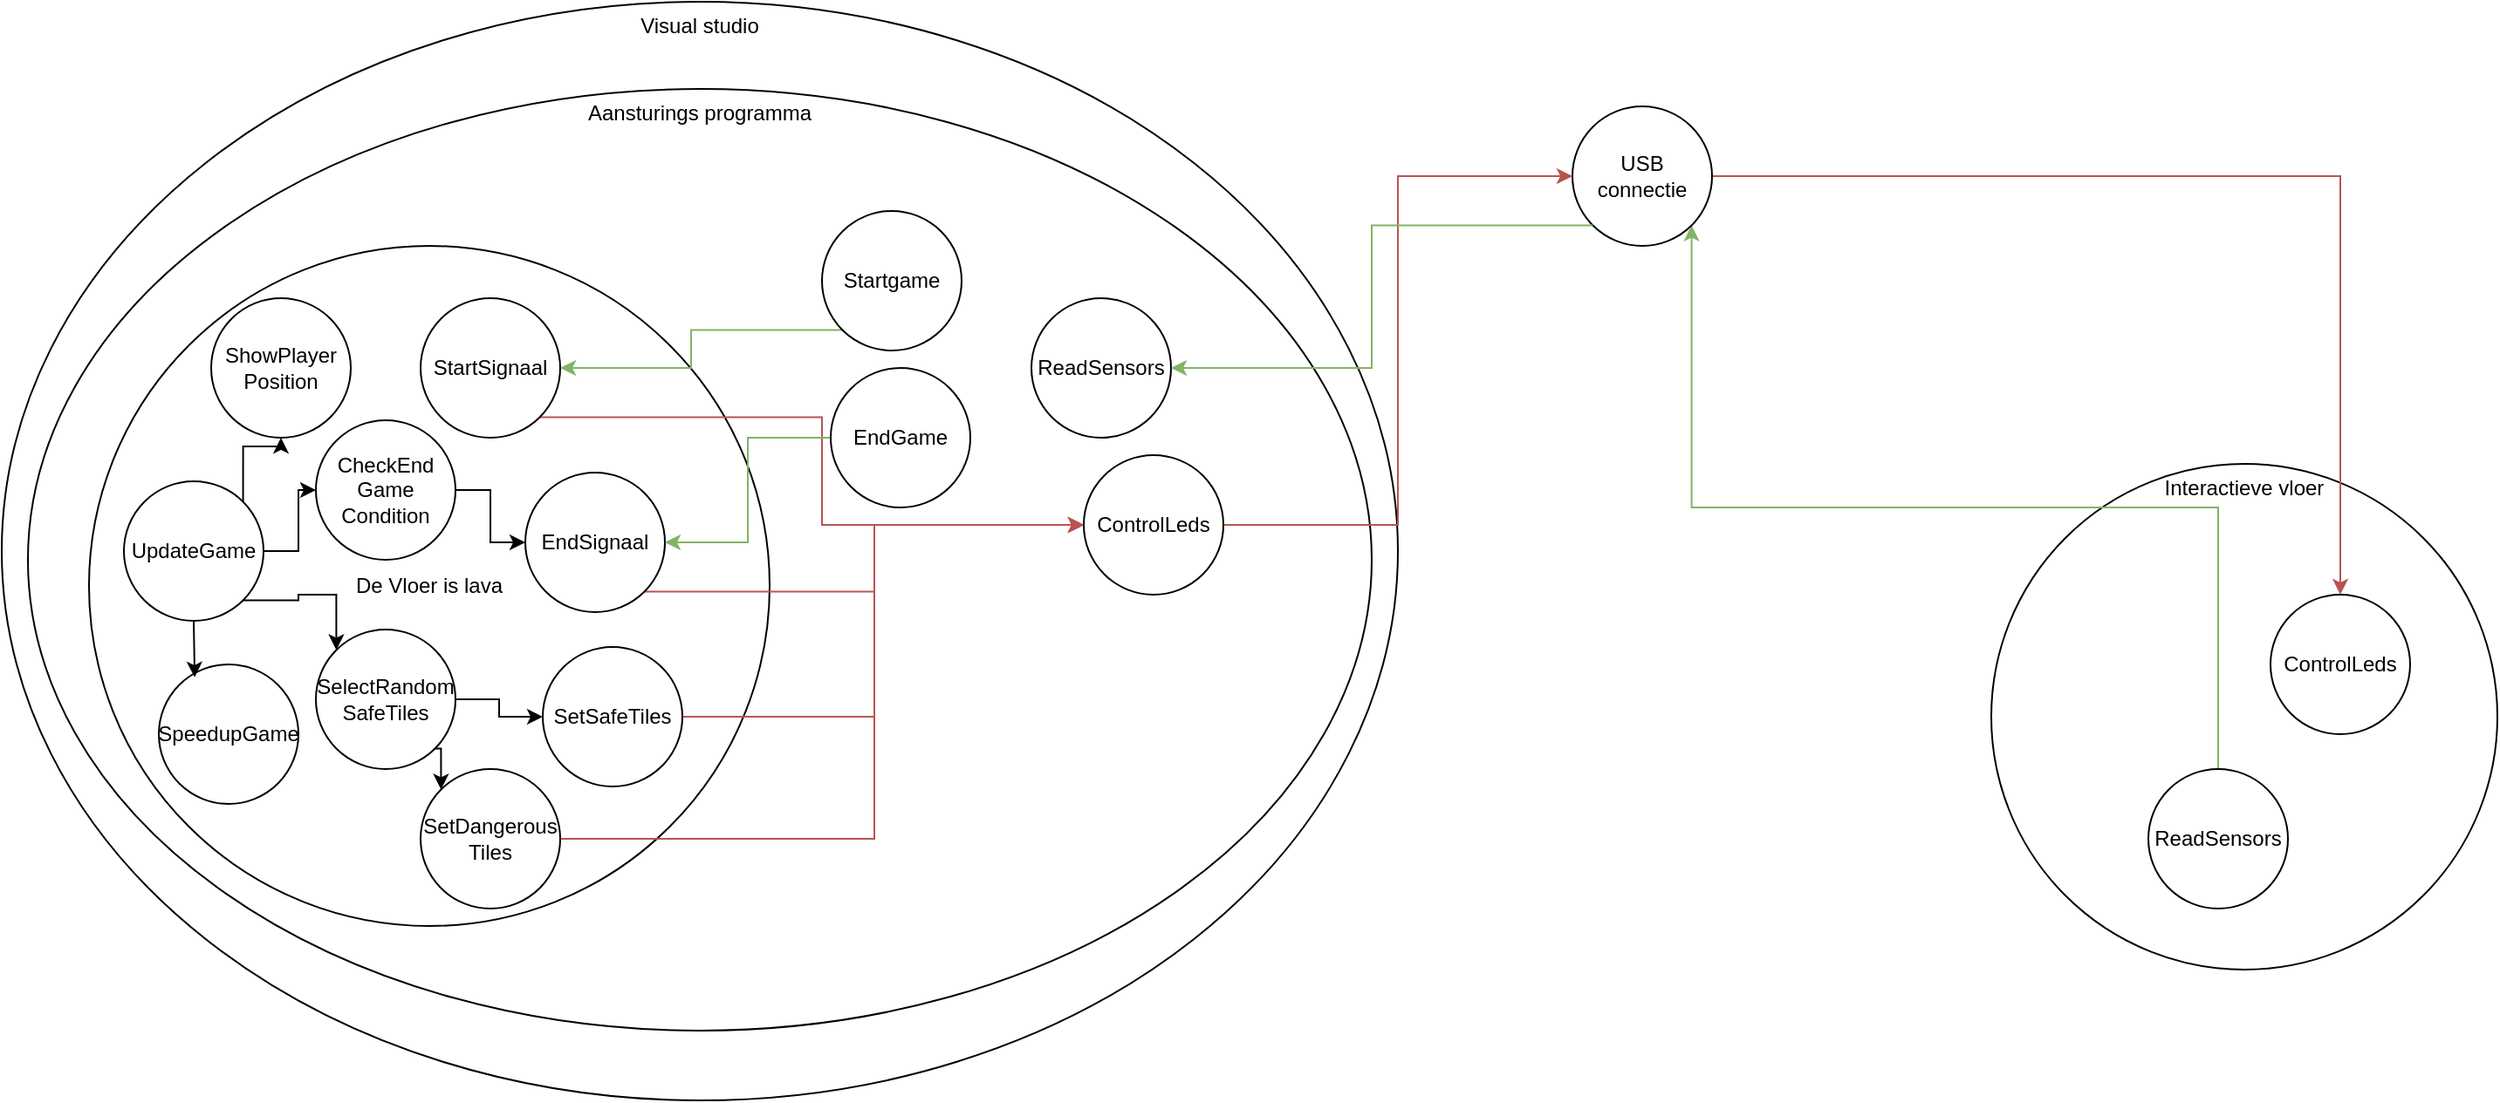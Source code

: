 <mxfile version="13.0.1" type="device"><diagram id="KnV2lReswIPfDs_gb7Ux" name="Page-1"><mxGraphModel dx="2523" dy="839" grid="1" gridSize="10" guides="1" tooltips="1" connect="1" arrows="1" fold="1" page="1" pageScale="1" pageWidth="850" pageHeight="1100" math="0" shadow="0"><root><mxCell id="0"/><mxCell id="1" parent="0"/><mxCell id="3kt1WEmitfQ2fx1wcErO-4" value="Interactieve vloer" style="ellipse;whiteSpace=wrap;html=1;aspect=fixed;verticalAlign=top;" vertex="1" parent="1"><mxGeometry x="1050" y="475" width="290" height="290" as="geometry"/></mxCell><mxCell id="3kt1WEmitfQ2fx1wcErO-5" value="ControlLeds" style="ellipse;whiteSpace=wrap;html=1;aspect=fixed;" vertex="1" parent="1"><mxGeometry x="1210" y="550" width="80" height="80" as="geometry"/></mxCell><mxCell id="3kt1WEmitfQ2fx1wcErO-29" style="edgeStyle=orthogonalEdgeStyle;rounded=0;orthogonalLoop=1;jettySize=auto;html=1;exitX=0.5;exitY=0;exitDx=0;exitDy=0;entryX=1;entryY=1;entryDx=0;entryDy=0;fillColor=#d5e8d4;strokeColor=#82b366;" edge="1" parent="1" source="3kt1WEmitfQ2fx1wcErO-6" target="3kt1WEmitfQ2fx1wcErO-7"><mxGeometry relative="1" as="geometry"/></mxCell><mxCell id="3kt1WEmitfQ2fx1wcErO-6" value="ReadSensors" style="ellipse;whiteSpace=wrap;html=1;aspect=fixed;" vertex="1" parent="1"><mxGeometry x="1140" y="650" width="80" height="80" as="geometry"/></mxCell><mxCell id="3kt1WEmitfQ2fx1wcErO-28" style="edgeStyle=orthogonalEdgeStyle;rounded=0;orthogonalLoop=1;jettySize=auto;html=1;exitX=1;exitY=0.5;exitDx=0;exitDy=0;entryX=0.5;entryY=0;entryDx=0;entryDy=0;fillColor=#f8cecc;strokeColor=#b85450;" edge="1" parent="1" source="3kt1WEmitfQ2fx1wcErO-7" target="3kt1WEmitfQ2fx1wcErO-5"><mxGeometry relative="1" as="geometry"/></mxCell><mxCell id="3kt1WEmitfQ2fx1wcErO-7" value="USB connectie" style="ellipse;whiteSpace=wrap;html=1;aspect=fixed;" vertex="1" parent="1"><mxGeometry x="810" y="270" width="80" height="80" as="geometry"/></mxCell><mxCell id="3kt1WEmitfQ2fx1wcErO-8" value="Visual studio" style="ellipse;whiteSpace=wrap;html=1;align=center;verticalAlign=top;" vertex="1" parent="1"><mxGeometry x="-90" y="210" width="800" height="630" as="geometry"/></mxCell><mxCell id="3kt1WEmitfQ2fx1wcErO-9" value="Aansturings programma" style="ellipse;whiteSpace=wrap;html=1;align=center;verticalAlign=top;" vertex="1" parent="1"><mxGeometry x="-75" y="260" width="770" height="540" as="geometry"/></mxCell><mxCell id="3kt1WEmitfQ2fx1wcErO-3" value="De Vloer is lava" style="ellipse;whiteSpace=wrap;html=1;aspect=fixed;verticalAlign=middle;" vertex="1" parent="1"><mxGeometry x="-40" y="350" width="390" height="390" as="geometry"/></mxCell><mxCell id="3kt1WEmitfQ2fx1wcErO-37" style="edgeStyle=orthogonalEdgeStyle;rounded=0;orthogonalLoop=1;jettySize=auto;html=1;exitX=1;exitY=1;exitDx=0;exitDy=0;entryX=0;entryY=0.5;entryDx=0;entryDy=0;fillColor=#f8cecc;strokeColor=#b85450;" edge="1" parent="1" source="3kt1WEmitfQ2fx1wcErO-11" target="3kt1WEmitfQ2fx1wcErO-22"><mxGeometry relative="1" as="geometry"/></mxCell><mxCell id="3kt1WEmitfQ2fx1wcErO-11" value="StartSignaal" style="ellipse;whiteSpace=wrap;html=1;aspect=fixed;align=center;" vertex="1" parent="1"><mxGeometry x="150" y="380" width="80" height="80" as="geometry"/></mxCell><mxCell id="3kt1WEmitfQ2fx1wcErO-36" style="edgeStyle=orthogonalEdgeStyle;rounded=0;orthogonalLoop=1;jettySize=auto;html=1;exitX=1;exitY=1;exitDx=0;exitDy=0;entryX=0;entryY=0.5;entryDx=0;entryDy=0;fillColor=#f8cecc;strokeColor=#b85450;" edge="1" parent="1" source="3kt1WEmitfQ2fx1wcErO-12" target="3kt1WEmitfQ2fx1wcErO-22"><mxGeometry relative="1" as="geometry"><Array as="points"><mxPoint x="410" y="548"/><mxPoint x="410" y="510"/></Array></mxGeometry></mxCell><mxCell id="3kt1WEmitfQ2fx1wcErO-12" value="EndSignaal" style="ellipse;whiteSpace=wrap;html=1;aspect=fixed;align=center;" vertex="1" parent="1"><mxGeometry x="210" y="480" width="80" height="80" as="geometry"/></mxCell><mxCell id="3kt1WEmitfQ2fx1wcErO-13" value="SpeedupGame" style="ellipse;whiteSpace=wrap;html=1;aspect=fixed;align=center;" vertex="1" parent="1"><mxGeometry y="590" width="80" height="80" as="geometry"/></mxCell><mxCell id="3kt1WEmitfQ2fx1wcErO-14" value="ShowPlayer Position" style="ellipse;whiteSpace=wrap;html=1;aspect=fixed;align=center;" vertex="1" parent="1"><mxGeometry x="30" y="380" width="80" height="80" as="geometry"/></mxCell><mxCell id="3kt1WEmitfQ2fx1wcErO-25" style="edgeStyle=orthogonalEdgeStyle;rounded=0;orthogonalLoop=1;jettySize=auto;html=1;entryX=0;entryY=0.5;entryDx=0;entryDy=0;fillColor=#f8cecc;strokeColor=#b85450;" edge="1" parent="1" source="3kt1WEmitfQ2fx1wcErO-15" target="3kt1WEmitfQ2fx1wcErO-22"><mxGeometry relative="1" as="geometry"><Array as="points"><mxPoint x="410" y="620"/><mxPoint x="410" y="510"/></Array></mxGeometry></mxCell><mxCell id="3kt1WEmitfQ2fx1wcErO-15" value="SetSafeTiles" style="ellipse;whiteSpace=wrap;html=1;aspect=fixed;align=center;" vertex="1" parent="1"><mxGeometry x="220" y="580" width="80" height="80" as="geometry"/></mxCell><mxCell id="3kt1WEmitfQ2fx1wcErO-38" style="edgeStyle=orthogonalEdgeStyle;rounded=0;orthogonalLoop=1;jettySize=auto;html=1;exitX=1;exitY=0.5;exitDx=0;exitDy=0;entryX=0;entryY=0.5;entryDx=0;entryDy=0;fillColor=#f8cecc;strokeColor=#b85450;" edge="1" parent="1" source="3kt1WEmitfQ2fx1wcErO-16" target="3kt1WEmitfQ2fx1wcErO-22"><mxGeometry relative="1" as="geometry"><Array as="points"><mxPoint x="410" y="690"/><mxPoint x="410" y="510"/></Array></mxGeometry></mxCell><mxCell id="3kt1WEmitfQ2fx1wcErO-16" value="SetDangerous Tiles" style="ellipse;whiteSpace=wrap;html=1;aspect=fixed;align=center;" vertex="1" parent="1"><mxGeometry x="150" y="650" width="80" height="80" as="geometry"/></mxCell><mxCell id="3kt1WEmitfQ2fx1wcErO-18" style="edgeStyle=orthogonalEdgeStyle;rounded=0;orthogonalLoop=1;jettySize=auto;html=1;exitX=1;exitY=0.5;exitDx=0;exitDy=0;entryX=0;entryY=0.5;entryDx=0;entryDy=0;" edge="1" parent="1" source="3kt1WEmitfQ2fx1wcErO-17" target="3kt1WEmitfQ2fx1wcErO-15"><mxGeometry relative="1" as="geometry"/></mxCell><mxCell id="3kt1WEmitfQ2fx1wcErO-19" style="edgeStyle=orthogonalEdgeStyle;rounded=0;orthogonalLoop=1;jettySize=auto;html=1;exitX=1;exitY=1;exitDx=0;exitDy=0;entryX=0;entryY=0;entryDx=0;entryDy=0;" edge="1" parent="1" source="3kt1WEmitfQ2fx1wcErO-17" target="3kt1WEmitfQ2fx1wcErO-16"><mxGeometry relative="1" as="geometry"/></mxCell><mxCell id="3kt1WEmitfQ2fx1wcErO-17" value="SelectRandom SafeTiles" style="ellipse;whiteSpace=wrap;html=1;aspect=fixed;align=center;" vertex="1" parent="1"><mxGeometry x="90" y="570" width="80" height="80" as="geometry"/></mxCell><mxCell id="3kt1WEmitfQ2fx1wcErO-31" style="edgeStyle=orthogonalEdgeStyle;rounded=0;orthogonalLoop=1;jettySize=auto;html=1;exitX=1;exitY=1;exitDx=0;exitDy=0;entryX=0;entryY=0;entryDx=0;entryDy=0;" edge="1" parent="1" source="3kt1WEmitfQ2fx1wcErO-20" target="3kt1WEmitfQ2fx1wcErO-17"><mxGeometry relative="1" as="geometry"/></mxCell><mxCell id="3kt1WEmitfQ2fx1wcErO-32" style="edgeStyle=orthogonalEdgeStyle;rounded=0;orthogonalLoop=1;jettySize=auto;html=1;exitX=0.5;exitY=1;exitDx=0;exitDy=0;entryX=0.257;entryY=0.093;entryDx=0;entryDy=0;entryPerimeter=0;" edge="1" parent="1" source="3kt1WEmitfQ2fx1wcErO-20" target="3kt1WEmitfQ2fx1wcErO-13"><mxGeometry relative="1" as="geometry"/></mxCell><mxCell id="3kt1WEmitfQ2fx1wcErO-33" style="edgeStyle=orthogonalEdgeStyle;rounded=0;orthogonalLoop=1;jettySize=auto;html=1;exitX=1;exitY=0;exitDx=0;exitDy=0;entryX=0.5;entryY=1;entryDx=0;entryDy=0;" edge="1" parent="1" source="3kt1WEmitfQ2fx1wcErO-20" target="3kt1WEmitfQ2fx1wcErO-14"><mxGeometry relative="1" as="geometry"/></mxCell><mxCell id="3kt1WEmitfQ2fx1wcErO-40" style="edgeStyle=orthogonalEdgeStyle;rounded=0;orthogonalLoop=1;jettySize=auto;html=1;exitX=1;exitY=0.5;exitDx=0;exitDy=0;entryX=0;entryY=0.5;entryDx=0;entryDy=0;" edge="1" parent="1" source="3kt1WEmitfQ2fx1wcErO-20" target="3kt1WEmitfQ2fx1wcErO-39"><mxGeometry relative="1" as="geometry"/></mxCell><mxCell id="3kt1WEmitfQ2fx1wcErO-20" value="UpdateGame" style="ellipse;whiteSpace=wrap;html=1;aspect=fixed;align=center;" vertex="1" parent="1"><mxGeometry x="-20" y="485" width="80" height="80" as="geometry"/></mxCell><mxCell id="3kt1WEmitfQ2fx1wcErO-21" value="ReadSensors" style="ellipse;whiteSpace=wrap;html=1;aspect=fixed;align=center;" vertex="1" parent="1"><mxGeometry x="500" y="380" width="80" height="80" as="geometry"/></mxCell><mxCell id="3kt1WEmitfQ2fx1wcErO-26" style="edgeStyle=orthogonalEdgeStyle;rounded=0;orthogonalLoop=1;jettySize=auto;html=1;exitX=1;exitY=0.5;exitDx=0;exitDy=0;entryX=0;entryY=0.5;entryDx=0;entryDy=0;fillColor=#f8cecc;strokeColor=#b85450;" edge="1" parent="1" source="3kt1WEmitfQ2fx1wcErO-22" target="3kt1WEmitfQ2fx1wcErO-7"><mxGeometry relative="1" as="geometry"/></mxCell><mxCell id="3kt1WEmitfQ2fx1wcErO-22" value="ControlLeds" style="ellipse;whiteSpace=wrap;html=1;aspect=fixed;align=center;" vertex="1" parent="1"><mxGeometry x="530" y="470" width="80" height="80" as="geometry"/></mxCell><mxCell id="3kt1WEmitfQ2fx1wcErO-34" style="edgeStyle=orthogonalEdgeStyle;rounded=0;orthogonalLoop=1;jettySize=auto;html=1;exitX=0;exitY=1;exitDx=0;exitDy=0;entryX=1;entryY=0.5;entryDx=0;entryDy=0;fillColor=#d5e8d4;strokeColor=#82b366;" edge="1" parent="1" source="3kt1WEmitfQ2fx1wcErO-23" target="3kt1WEmitfQ2fx1wcErO-11"><mxGeometry relative="1" as="geometry"/></mxCell><mxCell id="3kt1WEmitfQ2fx1wcErO-23" value="Startgame" style="ellipse;whiteSpace=wrap;html=1;aspect=fixed;align=center;" vertex="1" parent="1"><mxGeometry x="380" y="330" width="80" height="80" as="geometry"/></mxCell><mxCell id="3kt1WEmitfQ2fx1wcErO-35" style="edgeStyle=orthogonalEdgeStyle;rounded=0;orthogonalLoop=1;jettySize=auto;html=1;exitX=0;exitY=0.5;exitDx=0;exitDy=0;entryX=1;entryY=0.5;entryDx=0;entryDy=0;fillColor=#d5e8d4;strokeColor=#82b366;" edge="1" parent="1" source="3kt1WEmitfQ2fx1wcErO-24" target="3kt1WEmitfQ2fx1wcErO-12"><mxGeometry relative="1" as="geometry"/></mxCell><mxCell id="3kt1WEmitfQ2fx1wcErO-24" value="EndGame" style="ellipse;whiteSpace=wrap;html=1;aspect=fixed;align=center;" vertex="1" parent="1"><mxGeometry x="385" y="420" width="80" height="80" as="geometry"/></mxCell><mxCell id="3kt1WEmitfQ2fx1wcErO-30" style="edgeStyle=orthogonalEdgeStyle;rounded=0;orthogonalLoop=1;jettySize=auto;html=1;exitX=0;exitY=1;exitDx=0;exitDy=0;entryX=1;entryY=0.5;entryDx=0;entryDy=0;fillColor=#d5e8d4;strokeColor=#82b366;" edge="1" parent="1" source="3kt1WEmitfQ2fx1wcErO-7" target="3kt1WEmitfQ2fx1wcErO-21"><mxGeometry relative="1" as="geometry"/></mxCell><mxCell id="3kt1WEmitfQ2fx1wcErO-41" style="edgeStyle=orthogonalEdgeStyle;rounded=0;orthogonalLoop=1;jettySize=auto;html=1;exitX=1;exitY=0.5;exitDx=0;exitDy=0;entryX=0;entryY=0.5;entryDx=0;entryDy=0;" edge="1" parent="1" source="3kt1WEmitfQ2fx1wcErO-39" target="3kt1WEmitfQ2fx1wcErO-12"><mxGeometry relative="1" as="geometry"/></mxCell><mxCell id="3kt1WEmitfQ2fx1wcErO-39" value="CheckEnd Game Condition" style="ellipse;whiteSpace=wrap;html=1;aspect=fixed;align=center;" vertex="1" parent="1"><mxGeometry x="90" y="450" width="80" height="80" as="geometry"/></mxCell></root></mxGraphModel></diagram></mxfile>